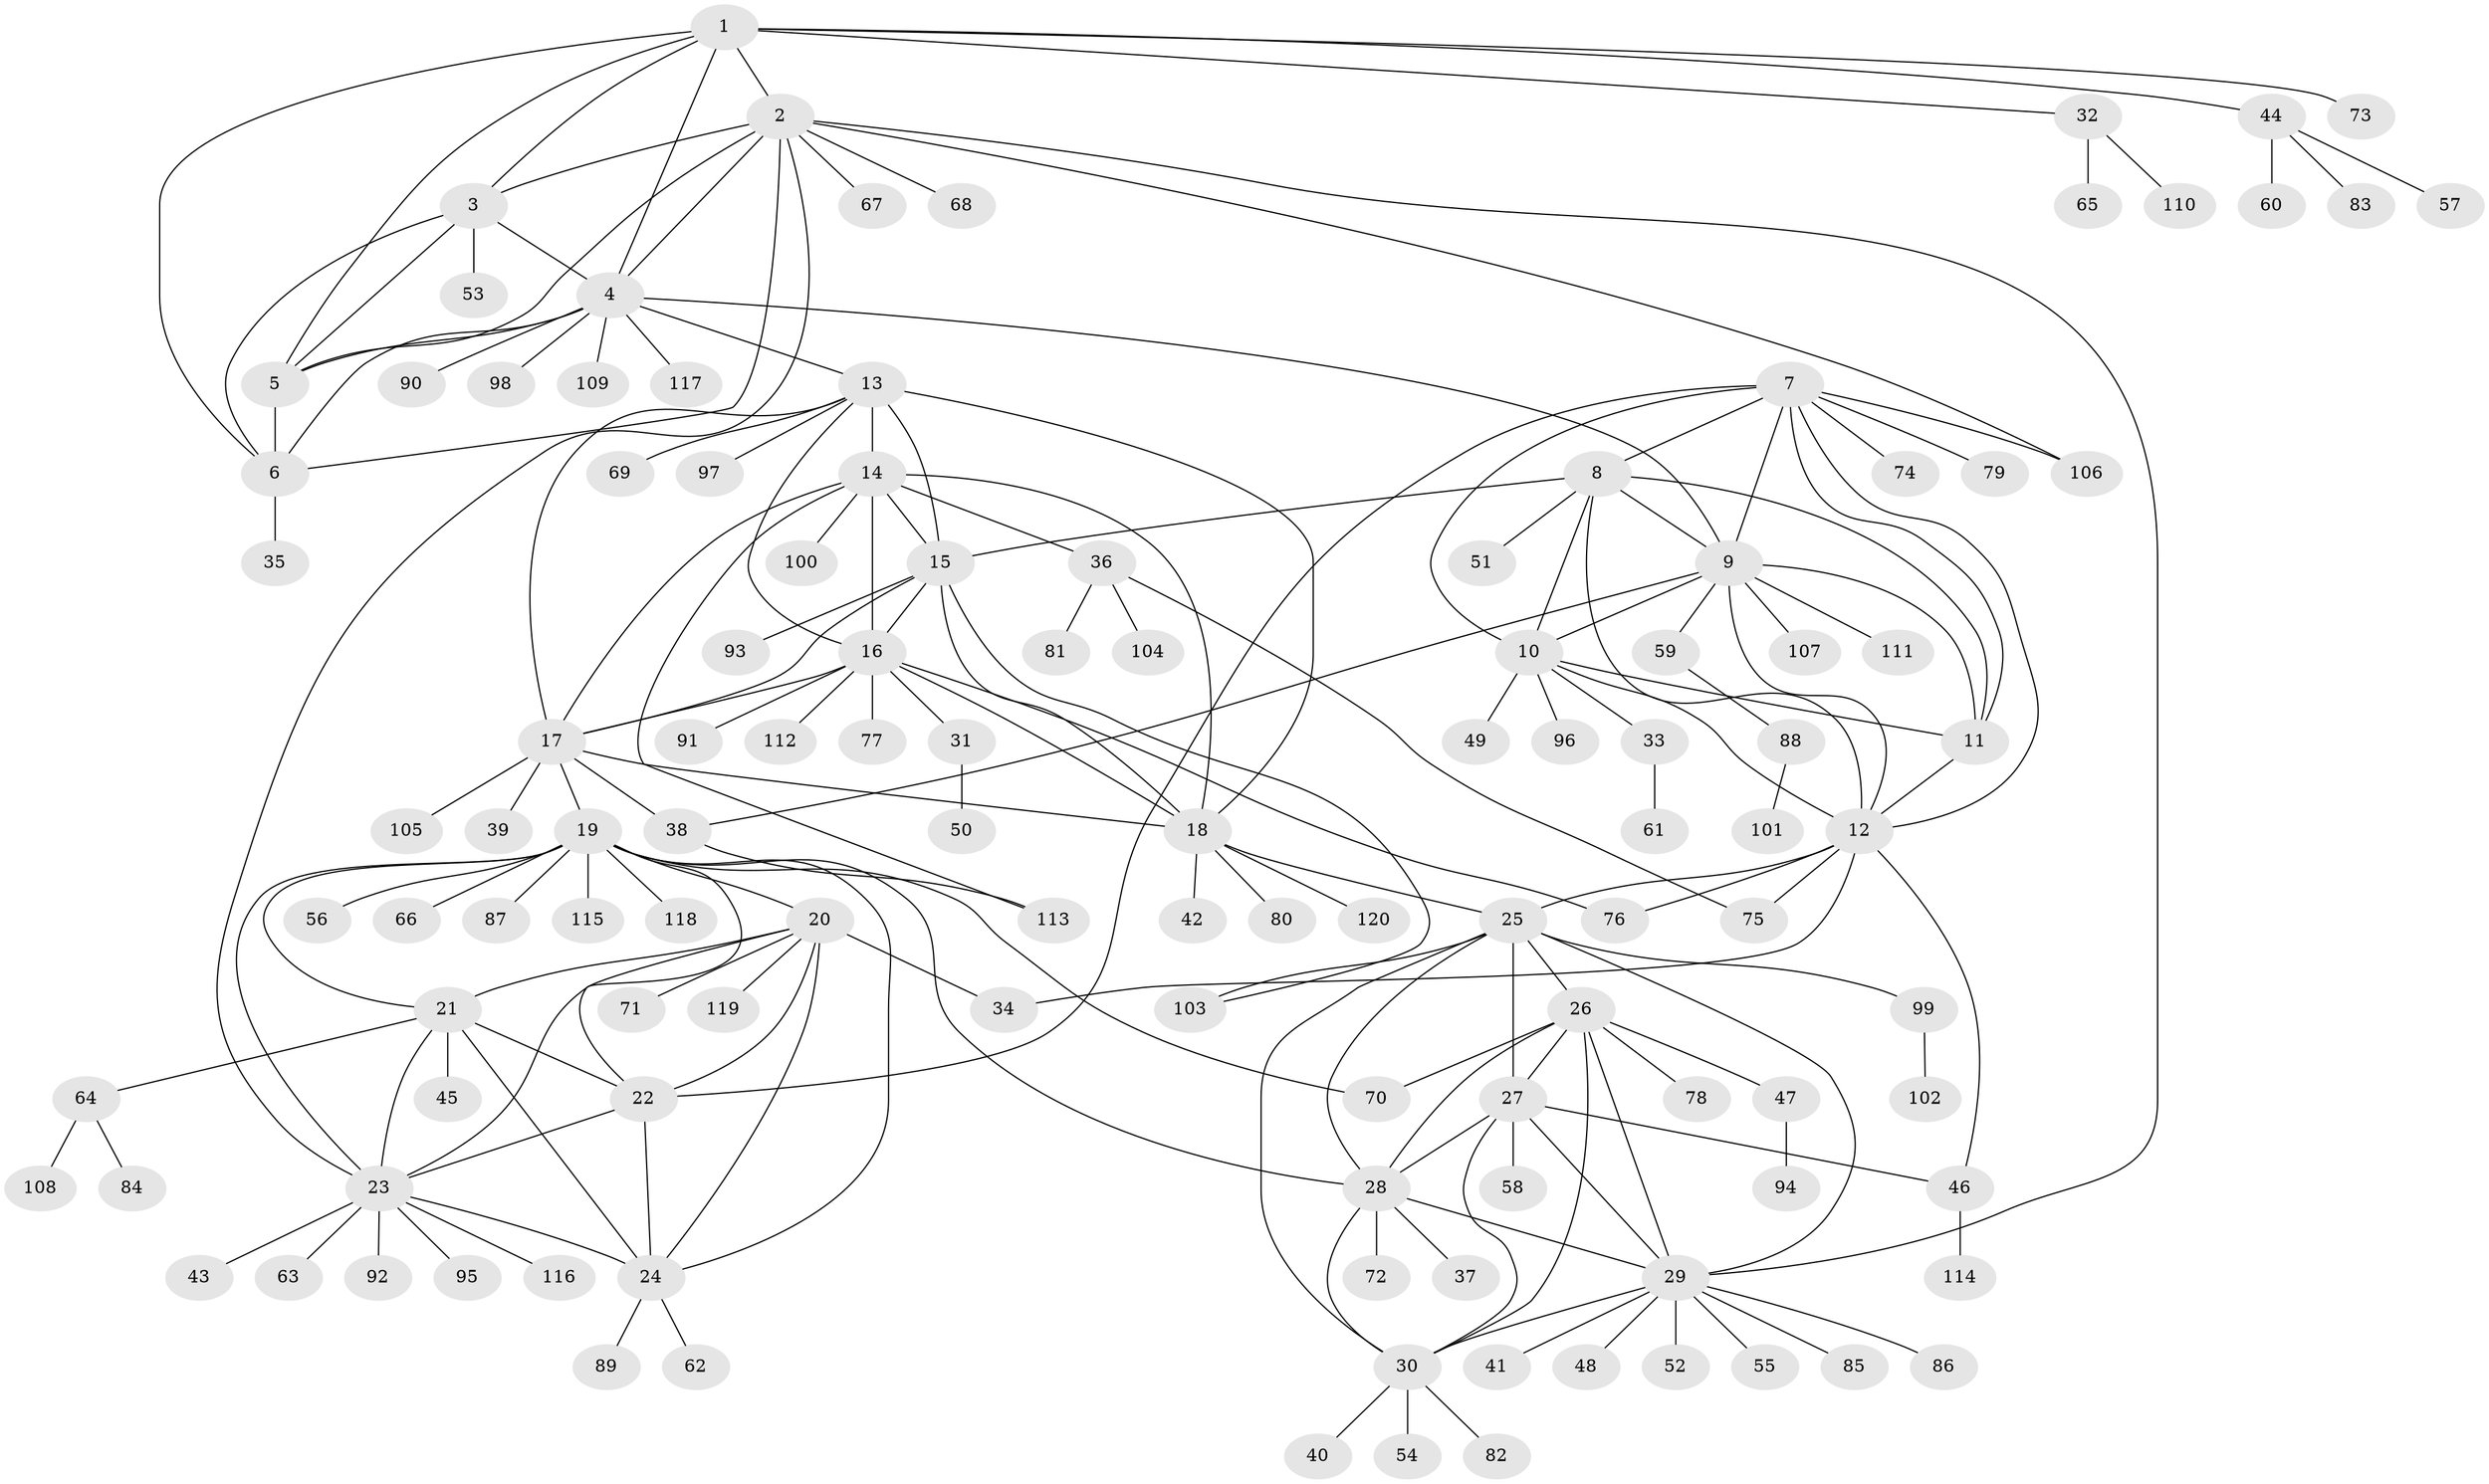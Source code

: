 // coarse degree distribution, {9: 0.06451612903225806, 8: 0.010752688172043012, 5: 0.043010752688172046, 4: 0.010752688172043012, 7: 0.021505376344086023, 12: 0.021505376344086023, 6: 0.03225806451612903, 10: 0.010752688172043012, 13: 0.010752688172043012, 1: 0.6344086021505376, 2: 0.11827956989247312, 3: 0.021505376344086023}
// Generated by graph-tools (version 1.1) at 2025/52/02/27/25 19:52:19]
// undirected, 120 vertices, 184 edges
graph export_dot {
graph [start="1"]
  node [color=gray90,style=filled];
  1;
  2;
  3;
  4;
  5;
  6;
  7;
  8;
  9;
  10;
  11;
  12;
  13;
  14;
  15;
  16;
  17;
  18;
  19;
  20;
  21;
  22;
  23;
  24;
  25;
  26;
  27;
  28;
  29;
  30;
  31;
  32;
  33;
  34;
  35;
  36;
  37;
  38;
  39;
  40;
  41;
  42;
  43;
  44;
  45;
  46;
  47;
  48;
  49;
  50;
  51;
  52;
  53;
  54;
  55;
  56;
  57;
  58;
  59;
  60;
  61;
  62;
  63;
  64;
  65;
  66;
  67;
  68;
  69;
  70;
  71;
  72;
  73;
  74;
  75;
  76;
  77;
  78;
  79;
  80;
  81;
  82;
  83;
  84;
  85;
  86;
  87;
  88;
  89;
  90;
  91;
  92;
  93;
  94;
  95;
  96;
  97;
  98;
  99;
  100;
  101;
  102;
  103;
  104;
  105;
  106;
  107;
  108;
  109;
  110;
  111;
  112;
  113;
  114;
  115;
  116;
  117;
  118;
  119;
  120;
  1 -- 2;
  1 -- 3;
  1 -- 4;
  1 -- 5;
  1 -- 6;
  1 -- 32;
  1 -- 44;
  1 -- 73;
  2 -- 3;
  2 -- 4;
  2 -- 5;
  2 -- 6;
  2 -- 23;
  2 -- 29;
  2 -- 67;
  2 -- 68;
  2 -- 106;
  3 -- 4;
  3 -- 5;
  3 -- 6;
  3 -- 53;
  4 -- 5;
  4 -- 6;
  4 -- 9;
  4 -- 13;
  4 -- 90;
  4 -- 98;
  4 -- 109;
  4 -- 117;
  5 -- 6;
  6 -- 35;
  7 -- 8;
  7 -- 9;
  7 -- 10;
  7 -- 11;
  7 -- 12;
  7 -- 22;
  7 -- 74;
  7 -- 79;
  7 -- 106;
  8 -- 9;
  8 -- 10;
  8 -- 11;
  8 -- 12;
  8 -- 15;
  8 -- 51;
  9 -- 10;
  9 -- 11;
  9 -- 12;
  9 -- 38;
  9 -- 59;
  9 -- 107;
  9 -- 111;
  10 -- 11;
  10 -- 12;
  10 -- 33;
  10 -- 49;
  10 -- 96;
  11 -- 12;
  12 -- 25;
  12 -- 34;
  12 -- 46;
  12 -- 75;
  12 -- 76;
  13 -- 14;
  13 -- 15;
  13 -- 16;
  13 -- 17;
  13 -- 18;
  13 -- 69;
  13 -- 97;
  14 -- 15;
  14 -- 16;
  14 -- 17;
  14 -- 18;
  14 -- 36;
  14 -- 100;
  14 -- 113;
  15 -- 16;
  15 -- 17;
  15 -- 18;
  15 -- 93;
  15 -- 103;
  16 -- 17;
  16 -- 18;
  16 -- 31;
  16 -- 76;
  16 -- 77;
  16 -- 91;
  16 -- 112;
  17 -- 18;
  17 -- 19;
  17 -- 38;
  17 -- 39;
  17 -- 105;
  18 -- 25;
  18 -- 42;
  18 -- 80;
  18 -- 120;
  19 -- 20;
  19 -- 21;
  19 -- 22;
  19 -- 23;
  19 -- 24;
  19 -- 28;
  19 -- 56;
  19 -- 66;
  19 -- 70;
  19 -- 87;
  19 -- 115;
  19 -- 118;
  20 -- 21;
  20 -- 22;
  20 -- 23;
  20 -- 24;
  20 -- 34;
  20 -- 71;
  20 -- 119;
  21 -- 22;
  21 -- 23;
  21 -- 24;
  21 -- 45;
  21 -- 64;
  22 -- 23;
  22 -- 24;
  23 -- 24;
  23 -- 43;
  23 -- 63;
  23 -- 92;
  23 -- 95;
  23 -- 116;
  24 -- 62;
  24 -- 89;
  25 -- 26;
  25 -- 27;
  25 -- 28;
  25 -- 29;
  25 -- 30;
  25 -- 99;
  25 -- 103;
  26 -- 27;
  26 -- 28;
  26 -- 29;
  26 -- 30;
  26 -- 47;
  26 -- 70;
  26 -- 78;
  27 -- 28;
  27 -- 29;
  27 -- 30;
  27 -- 46;
  27 -- 58;
  28 -- 29;
  28 -- 30;
  28 -- 37;
  28 -- 72;
  29 -- 30;
  29 -- 41;
  29 -- 48;
  29 -- 52;
  29 -- 55;
  29 -- 85;
  29 -- 86;
  30 -- 40;
  30 -- 54;
  30 -- 82;
  31 -- 50;
  32 -- 65;
  32 -- 110;
  33 -- 61;
  36 -- 75;
  36 -- 81;
  36 -- 104;
  38 -- 113;
  44 -- 57;
  44 -- 60;
  44 -- 83;
  46 -- 114;
  47 -- 94;
  59 -- 88;
  64 -- 84;
  64 -- 108;
  88 -- 101;
  99 -- 102;
}

